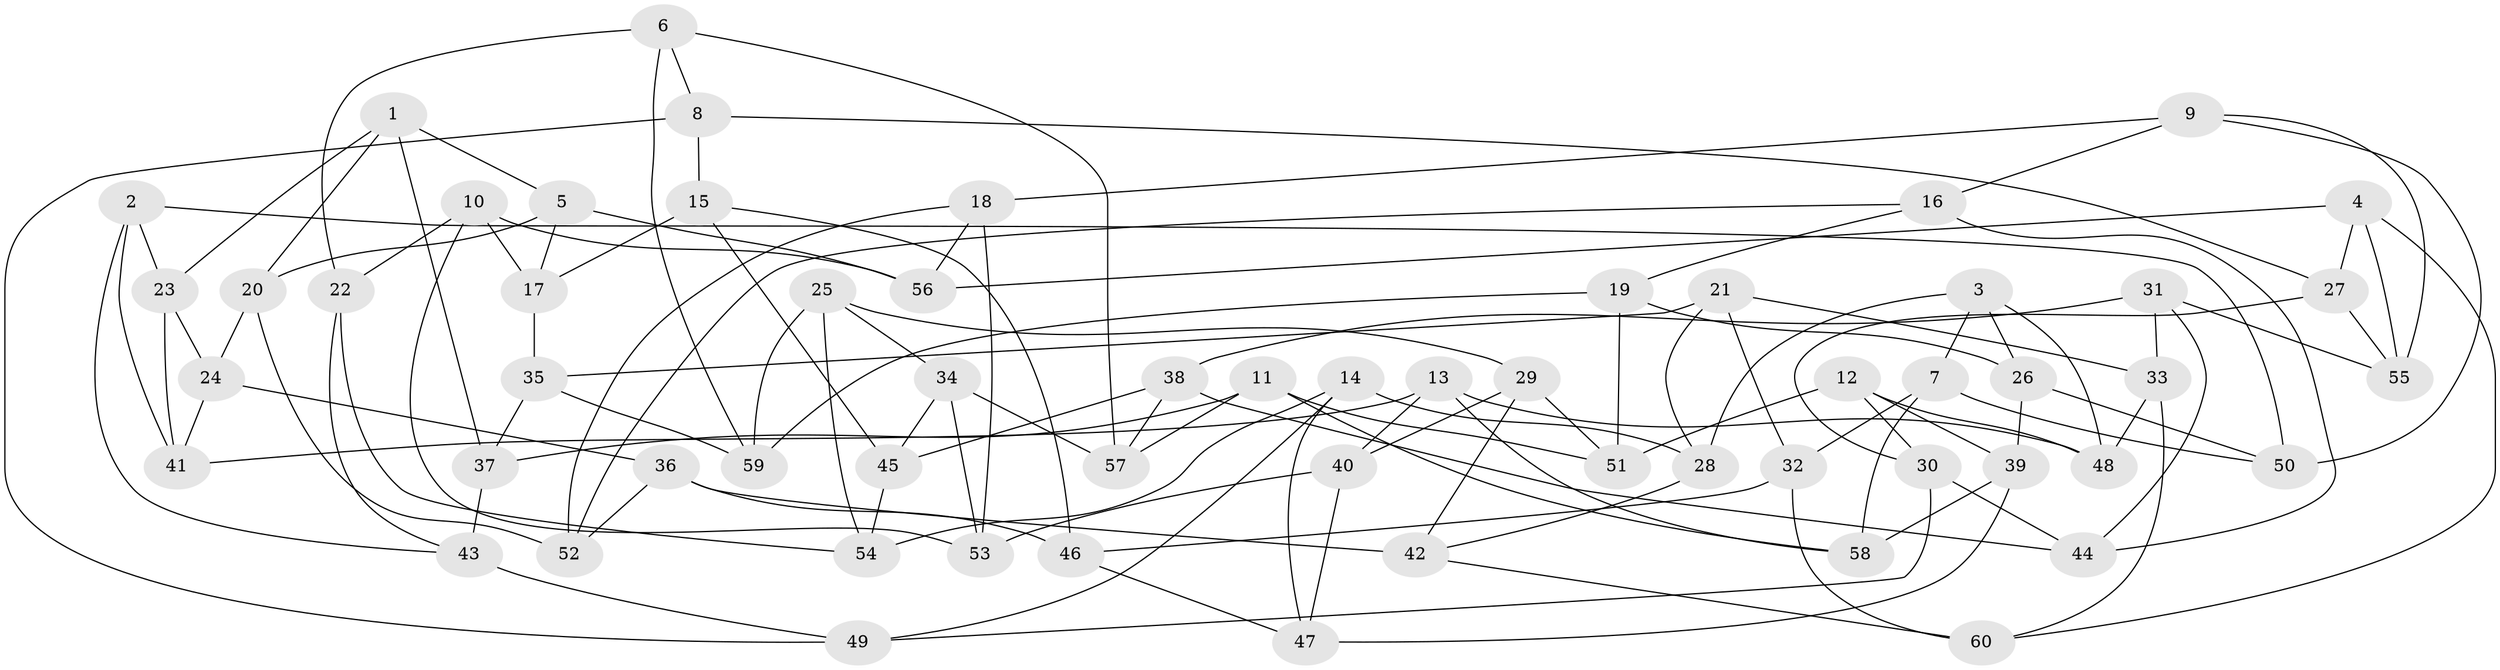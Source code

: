 // coarse degree distribution, {4: 0.24242424242424243, 6: 0.45454545454545453, 5: 0.24242424242424243, 3: 0.06060606060606061}
// Generated by graph-tools (version 1.1) at 2025/24/03/03/25 07:24:28]
// undirected, 60 vertices, 120 edges
graph export_dot {
graph [start="1"]
  node [color=gray90,style=filled];
  1;
  2;
  3;
  4;
  5;
  6;
  7;
  8;
  9;
  10;
  11;
  12;
  13;
  14;
  15;
  16;
  17;
  18;
  19;
  20;
  21;
  22;
  23;
  24;
  25;
  26;
  27;
  28;
  29;
  30;
  31;
  32;
  33;
  34;
  35;
  36;
  37;
  38;
  39;
  40;
  41;
  42;
  43;
  44;
  45;
  46;
  47;
  48;
  49;
  50;
  51;
  52;
  53;
  54;
  55;
  56;
  57;
  58;
  59;
  60;
  1 -- 37;
  1 -- 20;
  1 -- 23;
  1 -- 5;
  2 -- 41;
  2 -- 50;
  2 -- 43;
  2 -- 23;
  3 -- 28;
  3 -- 7;
  3 -- 26;
  3 -- 48;
  4 -- 55;
  4 -- 60;
  4 -- 27;
  4 -- 56;
  5 -- 17;
  5 -- 56;
  5 -- 20;
  6 -- 57;
  6 -- 22;
  6 -- 59;
  6 -- 8;
  7 -- 58;
  7 -- 32;
  7 -- 50;
  8 -- 15;
  8 -- 49;
  8 -- 27;
  9 -- 50;
  9 -- 16;
  9 -- 18;
  9 -- 55;
  10 -- 22;
  10 -- 53;
  10 -- 17;
  10 -- 56;
  11 -- 58;
  11 -- 37;
  11 -- 51;
  11 -- 57;
  12 -- 39;
  12 -- 30;
  12 -- 51;
  12 -- 48;
  13 -- 58;
  13 -- 40;
  13 -- 48;
  13 -- 41;
  14 -- 49;
  14 -- 28;
  14 -- 47;
  14 -- 54;
  15 -- 17;
  15 -- 46;
  15 -- 45;
  16 -- 44;
  16 -- 19;
  16 -- 52;
  17 -- 35;
  18 -- 56;
  18 -- 52;
  18 -- 53;
  19 -- 59;
  19 -- 26;
  19 -- 51;
  20 -- 52;
  20 -- 24;
  21 -- 33;
  21 -- 28;
  21 -- 35;
  21 -- 32;
  22 -- 54;
  22 -- 43;
  23 -- 24;
  23 -- 41;
  24 -- 41;
  24 -- 36;
  25 -- 29;
  25 -- 54;
  25 -- 59;
  25 -- 34;
  26 -- 50;
  26 -- 39;
  27 -- 30;
  27 -- 55;
  28 -- 42;
  29 -- 51;
  29 -- 42;
  29 -- 40;
  30 -- 49;
  30 -- 44;
  31 -- 55;
  31 -- 38;
  31 -- 33;
  31 -- 44;
  32 -- 46;
  32 -- 60;
  33 -- 60;
  33 -- 48;
  34 -- 53;
  34 -- 45;
  34 -- 57;
  35 -- 59;
  35 -- 37;
  36 -- 46;
  36 -- 52;
  36 -- 42;
  37 -- 43;
  38 -- 44;
  38 -- 45;
  38 -- 57;
  39 -- 58;
  39 -- 47;
  40 -- 53;
  40 -- 47;
  42 -- 60;
  43 -- 49;
  45 -- 54;
  46 -- 47;
}
